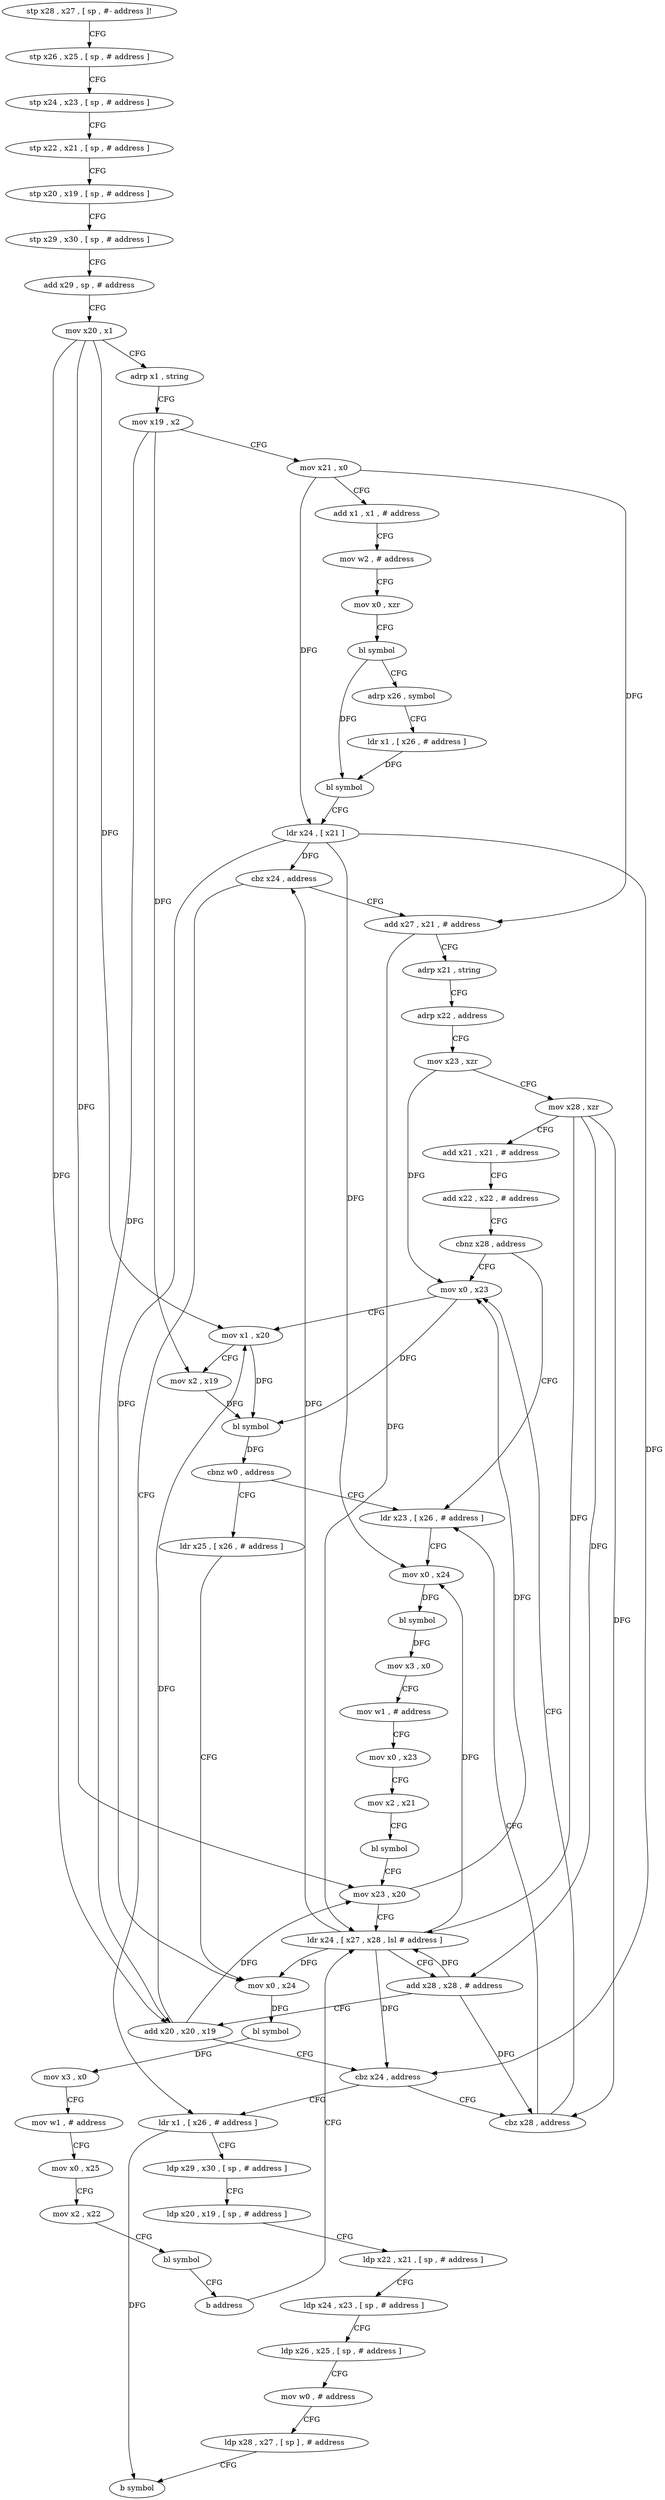digraph "func" {
"4266096" [label = "stp x28 , x27 , [ sp , #- address ]!" ]
"4266100" [label = "stp x26 , x25 , [ sp , # address ]" ]
"4266104" [label = "stp x24 , x23 , [ sp , # address ]" ]
"4266108" [label = "stp x22 , x21 , [ sp , # address ]" ]
"4266112" [label = "stp x20 , x19 , [ sp , # address ]" ]
"4266116" [label = "stp x29 , x30 , [ sp , # address ]" ]
"4266120" [label = "add x29 , sp , # address" ]
"4266124" [label = "mov x20 , x1" ]
"4266128" [label = "adrp x1 , string" ]
"4266132" [label = "mov x19 , x2" ]
"4266136" [label = "mov x21 , x0" ]
"4266140" [label = "add x1 , x1 , # address" ]
"4266144" [label = "mov w2 , # address" ]
"4266148" [label = "mov x0 , xzr" ]
"4266152" [label = "bl symbol" ]
"4266156" [label = "adrp x26 , symbol" ]
"4266160" [label = "ldr x1 , [ x26 , # address ]" ]
"4266164" [label = "bl symbol" ]
"4266168" [label = "ldr x24 , [ x21 ]" ]
"4266172" [label = "cbz x24 , address" ]
"4266320" [label = "ldr x1 , [ x26 , # address ]" ]
"4266176" [label = "add x27 , x21 , # address" ]
"4266324" [label = "ldp x29 , x30 , [ sp , # address ]" ]
"4266328" [label = "ldp x20 , x19 , [ sp , # address ]" ]
"4266332" [label = "ldp x22 , x21 , [ sp , # address ]" ]
"4266336" [label = "ldp x24 , x23 , [ sp , # address ]" ]
"4266340" [label = "ldp x26 , x25 , [ sp , # address ]" ]
"4266344" [label = "mov w0 , # address" ]
"4266348" [label = "ldp x28 , x27 , [ sp ] , # address" ]
"4266352" [label = "b symbol" ]
"4266180" [label = "adrp x21 , string" ]
"4266184" [label = "adrp x22 , address" ]
"4266188" [label = "mov x23 , xzr" ]
"4266192" [label = "mov x28 , xzr" ]
"4266196" [label = "add x21 , x21 , # address" ]
"4266200" [label = "add x22 , x22 , # address" ]
"4266204" [label = "cbnz x28 , address" ]
"4266264" [label = "mov x0 , x23" ]
"4266208" [label = "ldr x23 , [ x26 , # address ]" ]
"4266268" [label = "mov x1 , x20" ]
"4266272" [label = "mov x2 , x19" ]
"4266276" [label = "bl symbol" ]
"4266280" [label = "cbnz w0 , address" ]
"4266284" [label = "ldr x25 , [ x26 , # address ]" ]
"4266212" [label = "mov x0 , x24" ]
"4266216" [label = "bl symbol" ]
"4266220" [label = "mov x3 , x0" ]
"4266224" [label = "mov w1 , # address" ]
"4266228" [label = "mov x0 , x23" ]
"4266232" [label = "mov x2 , x21" ]
"4266236" [label = "bl symbol" ]
"4266240" [label = "mov x23 , x20" ]
"4266244" [label = "ldr x24 , [ x27 , x28 , lsl # address ]" ]
"4266288" [label = "mov x0 , x24" ]
"4266292" [label = "bl symbol" ]
"4266296" [label = "mov x3 , x0" ]
"4266300" [label = "mov w1 , # address" ]
"4266304" [label = "mov x0 , x25" ]
"4266308" [label = "mov x2 , x22" ]
"4266312" [label = "bl symbol" ]
"4266316" [label = "b address" ]
"4266260" [label = "cbz x28 , address" ]
"4266248" [label = "add x28 , x28 , # address" ]
"4266252" [label = "add x20 , x20 , x19" ]
"4266256" [label = "cbz x24 , address" ]
"4266096" -> "4266100" [ label = "CFG" ]
"4266100" -> "4266104" [ label = "CFG" ]
"4266104" -> "4266108" [ label = "CFG" ]
"4266108" -> "4266112" [ label = "CFG" ]
"4266112" -> "4266116" [ label = "CFG" ]
"4266116" -> "4266120" [ label = "CFG" ]
"4266120" -> "4266124" [ label = "CFG" ]
"4266124" -> "4266128" [ label = "CFG" ]
"4266124" -> "4266268" [ label = "DFG" ]
"4266124" -> "4266240" [ label = "DFG" ]
"4266124" -> "4266252" [ label = "DFG" ]
"4266128" -> "4266132" [ label = "CFG" ]
"4266132" -> "4266136" [ label = "CFG" ]
"4266132" -> "4266272" [ label = "DFG" ]
"4266132" -> "4266252" [ label = "DFG" ]
"4266136" -> "4266140" [ label = "CFG" ]
"4266136" -> "4266168" [ label = "DFG" ]
"4266136" -> "4266176" [ label = "DFG" ]
"4266140" -> "4266144" [ label = "CFG" ]
"4266144" -> "4266148" [ label = "CFG" ]
"4266148" -> "4266152" [ label = "CFG" ]
"4266152" -> "4266156" [ label = "CFG" ]
"4266152" -> "4266164" [ label = "DFG" ]
"4266156" -> "4266160" [ label = "CFG" ]
"4266160" -> "4266164" [ label = "DFG" ]
"4266164" -> "4266168" [ label = "CFG" ]
"4266168" -> "4266172" [ label = "DFG" ]
"4266168" -> "4266212" [ label = "DFG" ]
"4266168" -> "4266288" [ label = "DFG" ]
"4266168" -> "4266256" [ label = "DFG" ]
"4266172" -> "4266320" [ label = "CFG" ]
"4266172" -> "4266176" [ label = "CFG" ]
"4266320" -> "4266324" [ label = "CFG" ]
"4266320" -> "4266352" [ label = "DFG" ]
"4266176" -> "4266180" [ label = "CFG" ]
"4266176" -> "4266244" [ label = "DFG" ]
"4266324" -> "4266328" [ label = "CFG" ]
"4266328" -> "4266332" [ label = "CFG" ]
"4266332" -> "4266336" [ label = "CFG" ]
"4266336" -> "4266340" [ label = "CFG" ]
"4266340" -> "4266344" [ label = "CFG" ]
"4266344" -> "4266348" [ label = "CFG" ]
"4266348" -> "4266352" [ label = "CFG" ]
"4266180" -> "4266184" [ label = "CFG" ]
"4266184" -> "4266188" [ label = "CFG" ]
"4266188" -> "4266192" [ label = "CFG" ]
"4266188" -> "4266264" [ label = "DFG" ]
"4266192" -> "4266196" [ label = "CFG" ]
"4266192" -> "4266244" [ label = "DFG" ]
"4266192" -> "4266248" [ label = "DFG" ]
"4266192" -> "4266260" [ label = "DFG" ]
"4266196" -> "4266200" [ label = "CFG" ]
"4266200" -> "4266204" [ label = "CFG" ]
"4266204" -> "4266264" [ label = "CFG" ]
"4266204" -> "4266208" [ label = "CFG" ]
"4266264" -> "4266268" [ label = "CFG" ]
"4266264" -> "4266276" [ label = "DFG" ]
"4266208" -> "4266212" [ label = "CFG" ]
"4266268" -> "4266272" [ label = "CFG" ]
"4266268" -> "4266276" [ label = "DFG" ]
"4266272" -> "4266276" [ label = "DFG" ]
"4266276" -> "4266280" [ label = "DFG" ]
"4266280" -> "4266208" [ label = "CFG" ]
"4266280" -> "4266284" [ label = "CFG" ]
"4266284" -> "4266288" [ label = "CFG" ]
"4266212" -> "4266216" [ label = "DFG" ]
"4266216" -> "4266220" [ label = "DFG" ]
"4266220" -> "4266224" [ label = "CFG" ]
"4266224" -> "4266228" [ label = "CFG" ]
"4266228" -> "4266232" [ label = "CFG" ]
"4266232" -> "4266236" [ label = "CFG" ]
"4266236" -> "4266240" [ label = "CFG" ]
"4266240" -> "4266244" [ label = "CFG" ]
"4266240" -> "4266264" [ label = "DFG" ]
"4266244" -> "4266248" [ label = "CFG" ]
"4266244" -> "4266172" [ label = "DFG" ]
"4266244" -> "4266212" [ label = "DFG" ]
"4266244" -> "4266288" [ label = "DFG" ]
"4266244" -> "4266256" [ label = "DFG" ]
"4266288" -> "4266292" [ label = "DFG" ]
"4266292" -> "4266296" [ label = "DFG" ]
"4266296" -> "4266300" [ label = "CFG" ]
"4266300" -> "4266304" [ label = "CFG" ]
"4266304" -> "4266308" [ label = "CFG" ]
"4266308" -> "4266312" [ label = "CFG" ]
"4266312" -> "4266316" [ label = "CFG" ]
"4266316" -> "4266244" [ label = "CFG" ]
"4266260" -> "4266208" [ label = "CFG" ]
"4266260" -> "4266264" [ label = "CFG" ]
"4266248" -> "4266252" [ label = "CFG" ]
"4266248" -> "4266244" [ label = "DFG" ]
"4266248" -> "4266260" [ label = "DFG" ]
"4266252" -> "4266256" [ label = "CFG" ]
"4266252" -> "4266268" [ label = "DFG" ]
"4266252" -> "4266240" [ label = "DFG" ]
"4266256" -> "4266320" [ label = "CFG" ]
"4266256" -> "4266260" [ label = "CFG" ]
}
